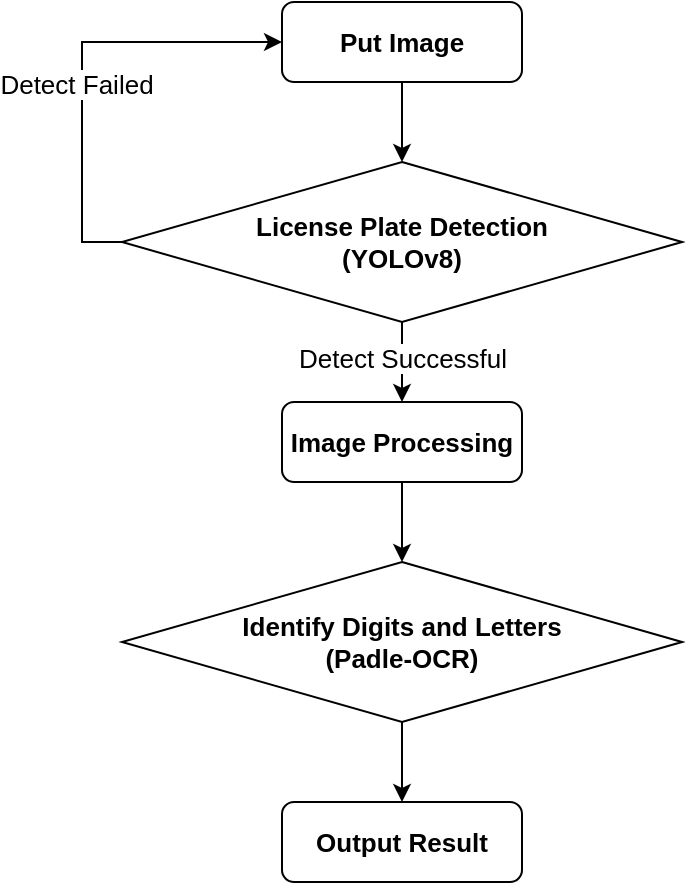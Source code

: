 <mxfile version="24.8.3">
  <diagram name="Page-1" id="Pu2fUve4udO9rDg3UtVr">
    <mxGraphModel dx="1050" dy="563" grid="0" gridSize="10" guides="1" tooltips="1" connect="1" arrows="1" fold="1" page="1" pageScale="1" pageWidth="850" pageHeight="1100" math="0" shadow="0">
      <root>
        <mxCell id="0" />
        <mxCell id="1" parent="0" />
        <mxCell id="M85PwwLcGRauj_bEGqxR-8" style="edgeStyle=orthogonalEdgeStyle;rounded=0;orthogonalLoop=1;jettySize=auto;html=1;exitX=0.5;exitY=1;exitDx=0;exitDy=0;entryX=0.5;entryY=0;entryDx=0;entryDy=0;" edge="1" parent="1" source="M85PwwLcGRauj_bEGqxR-1" target="M85PwwLcGRauj_bEGqxR-2">
          <mxGeometry relative="1" as="geometry" />
        </mxCell>
        <mxCell id="M85PwwLcGRauj_bEGqxR-1" value="&lt;font style=&quot;font-size: 13px;&quot;&gt;&lt;b&gt;Put Image&lt;/b&gt;&lt;/font&gt;" style="rounded=1;whiteSpace=wrap;html=1;" vertex="1" parent="1">
          <mxGeometry x="320" y="80" width="120" height="40" as="geometry" />
        </mxCell>
        <mxCell id="M85PwwLcGRauj_bEGqxR-6" style="edgeStyle=orthogonalEdgeStyle;rounded=0;orthogonalLoop=1;jettySize=auto;html=1;exitX=0;exitY=0.5;exitDx=0;exitDy=0;entryX=0;entryY=0.5;entryDx=0;entryDy=0;" edge="1" parent="1" source="M85PwwLcGRauj_bEGqxR-2" target="M85PwwLcGRauj_bEGqxR-1">
          <mxGeometry relative="1" as="geometry" />
        </mxCell>
        <mxCell id="M85PwwLcGRauj_bEGqxR-7" value="&lt;font style=&quot;font-size: 13px;&quot;&gt;Detect Failed&lt;/font&gt;" style="edgeLabel;html=1;align=center;verticalAlign=middle;resizable=0;points=[];" vertex="1" connectable="0" parent="M85PwwLcGRauj_bEGqxR-6">
          <mxGeometry x="-0.098" y="3" relative="1" as="geometry">
            <mxPoint as="offset" />
          </mxGeometry>
        </mxCell>
        <mxCell id="M85PwwLcGRauj_bEGqxR-9" style="edgeStyle=orthogonalEdgeStyle;rounded=0;orthogonalLoop=1;jettySize=auto;html=1;exitX=0.5;exitY=1;exitDx=0;exitDy=0;entryX=0.5;entryY=0;entryDx=0;entryDy=0;" edge="1" parent="1" source="M85PwwLcGRauj_bEGqxR-2" target="M85PwwLcGRauj_bEGqxR-3">
          <mxGeometry relative="1" as="geometry" />
        </mxCell>
        <mxCell id="M85PwwLcGRauj_bEGqxR-10" value="&lt;font style=&quot;font-size: 13px;&quot;&gt;Detect Successful&lt;/font&gt;" style="edgeLabel;html=1;align=center;verticalAlign=middle;resizable=0;points=[];" vertex="1" connectable="0" parent="M85PwwLcGRauj_bEGqxR-9">
          <mxGeometry x="-0.107" relative="1" as="geometry">
            <mxPoint as="offset" />
          </mxGeometry>
        </mxCell>
        <mxCell id="M85PwwLcGRauj_bEGqxR-2" value="&lt;font style=&quot;font-size: 13px;&quot;&gt;&lt;b&gt;License Plate Detection&lt;/b&gt;&lt;/font&gt;&lt;div style=&quot;font-size: 13px;&quot;&gt;&lt;font style=&quot;font-size: 13px;&quot;&gt;&lt;b&gt;(YOLOv8)&lt;/b&gt;&lt;/font&gt;&lt;/div&gt;" style="rhombus;whiteSpace=wrap;html=1;" vertex="1" parent="1">
          <mxGeometry x="240" y="160" width="280" height="80" as="geometry" />
        </mxCell>
        <mxCell id="M85PwwLcGRauj_bEGqxR-11" style="edgeStyle=orthogonalEdgeStyle;rounded=0;orthogonalLoop=1;jettySize=auto;html=1;exitX=0.5;exitY=1;exitDx=0;exitDy=0;entryX=0.5;entryY=0;entryDx=0;entryDy=0;" edge="1" parent="1" source="M85PwwLcGRauj_bEGqxR-3" target="M85PwwLcGRauj_bEGqxR-4">
          <mxGeometry relative="1" as="geometry" />
        </mxCell>
        <mxCell id="M85PwwLcGRauj_bEGqxR-3" value="&lt;font style=&quot;font-size: 13px;&quot;&gt;&lt;b&gt;Image Processing&lt;/b&gt;&lt;/font&gt;" style="rounded=1;whiteSpace=wrap;html=1;" vertex="1" parent="1">
          <mxGeometry x="320" y="280" width="120" height="40" as="geometry" />
        </mxCell>
        <mxCell id="M85PwwLcGRauj_bEGqxR-12" style="edgeStyle=orthogonalEdgeStyle;rounded=0;orthogonalLoop=1;jettySize=auto;html=1;exitX=0.5;exitY=1;exitDx=0;exitDy=0;entryX=0.5;entryY=0;entryDx=0;entryDy=0;" edge="1" parent="1" source="M85PwwLcGRauj_bEGqxR-4" target="M85PwwLcGRauj_bEGqxR-5">
          <mxGeometry relative="1" as="geometry" />
        </mxCell>
        <mxCell id="M85PwwLcGRauj_bEGqxR-4" value="&lt;b style=&quot;font-size: 13px;&quot;&gt;&lt;font style=&quot;font-size: 13px;&quot;&gt;Identify Digits and Letters&lt;/font&gt;&lt;/b&gt;&lt;div style=&quot;font-size: 13px;&quot;&gt;&lt;b&gt;&lt;font style=&quot;font-size: 13px;&quot;&gt;(Padle-OCR)&lt;/font&gt;&lt;/b&gt;&lt;/div&gt;" style="rhombus;whiteSpace=wrap;html=1;" vertex="1" parent="1">
          <mxGeometry x="240" y="360" width="280" height="80" as="geometry" />
        </mxCell>
        <mxCell id="M85PwwLcGRauj_bEGqxR-5" value="&lt;font style=&quot;font-size: 13px;&quot;&gt;&lt;b&gt;Output Result&lt;/b&gt;&lt;/font&gt;" style="rounded=1;whiteSpace=wrap;html=1;" vertex="1" parent="1">
          <mxGeometry x="320" y="480" width="120" height="40" as="geometry" />
        </mxCell>
      </root>
    </mxGraphModel>
  </diagram>
</mxfile>
